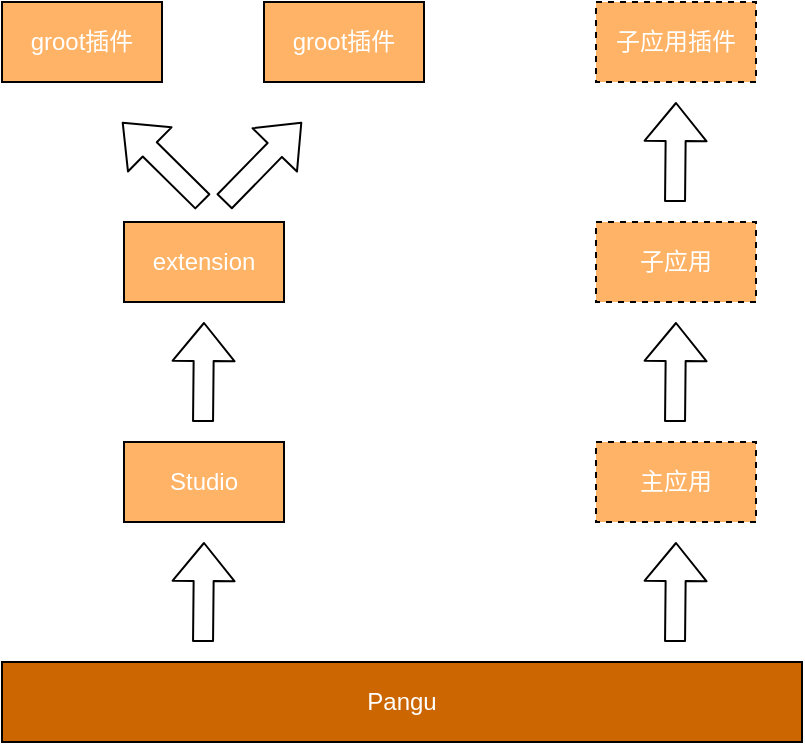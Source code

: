 <mxfile>
    <diagram id="dX5xL5w637CH2jivHBS5" name="第 1 页">
        <mxGraphModel dx="826" dy="357" grid="1" gridSize="10" guides="1" tooltips="1" connect="1" arrows="1" fold="1" page="1" pageScale="1" pageWidth="827" pageHeight="1169" math="0" shadow="0">
            <root>
                <mxCell id="0"/>
                <mxCell id="1" parent="0"/>
                <mxCell id="2" value="Pangu" style="whiteSpace=wrap;html=1;fillColor=#CC6600;fontColor=#FFFFFF;" vertex="1" parent="1">
                    <mxGeometry x="80" y="610" width="400" height="40" as="geometry"/>
                </mxCell>
                <mxCell id="5" value="Studio" style="rounded=0;whiteSpace=wrap;html=1;fontColor=#FFFFFF;fillColor=#FFB366;" vertex="1" parent="1">
                    <mxGeometry x="141" y="500" width="80" height="40" as="geometry"/>
                </mxCell>
                <mxCell id="6" value="主应用" style="rounded=0;whiteSpace=wrap;html=1;fontColor=#FFFFFF;fillColor=#FFB366;dashed=1;" vertex="1" parent="1">
                    <mxGeometry x="377" y="500" width="80" height="40" as="geometry"/>
                </mxCell>
                <mxCell id="7" value="extension" style="rounded=0;whiteSpace=wrap;html=1;fontColor=#FFFFFF;fillColor=#FFB366;" vertex="1" parent="1">
                    <mxGeometry x="141" y="390" width="80" height="40" as="geometry"/>
                </mxCell>
                <mxCell id="8" value="" style="shape=flexArrow;endArrow=classic;html=1;fontColor=#FFFFFF;" edge="1" parent="1">
                    <mxGeometry width="50" height="50" relative="1" as="geometry">
                        <mxPoint x="180.52" y="600" as="sourcePoint"/>
                        <mxPoint x="181" y="550" as="targetPoint"/>
                    </mxGeometry>
                </mxCell>
                <mxCell id="9" value="子应用" style="rounded=0;whiteSpace=wrap;html=1;fontColor=#FFFFFF;fillColor=#FFB366;dashed=1;" vertex="1" parent="1">
                    <mxGeometry x="377" y="390" width="80" height="40" as="geometry"/>
                </mxCell>
                <mxCell id="12" value="groot插件" style="rounded=0;whiteSpace=wrap;html=1;fontColor=#FFFFFF;fillColor=#FFB366;" vertex="1" parent="1">
                    <mxGeometry x="80" y="280" width="80" height="40" as="geometry"/>
                </mxCell>
                <mxCell id="15" value="" style="shape=flexArrow;endArrow=classic;html=1;fontColor=#FFFFFF;" edge="1" parent="1">
                    <mxGeometry width="50" height="50" relative="1" as="geometry">
                        <mxPoint x="180.52" y="490" as="sourcePoint"/>
                        <mxPoint x="181" y="440" as="targetPoint"/>
                    </mxGeometry>
                </mxCell>
                <mxCell id="16" value="groot插件" style="rounded=0;whiteSpace=wrap;html=1;fontColor=#FFFFFF;fillColor=#FFB366;" vertex="1" parent="1">
                    <mxGeometry x="211" y="280" width="80" height="40" as="geometry"/>
                </mxCell>
                <mxCell id="17" value="" style="shape=flexArrow;endArrow=classic;html=1;fontColor=#FFFFFF;" edge="1" parent="1">
                    <mxGeometry width="50" height="50" relative="1" as="geometry">
                        <mxPoint x="180.52" y="380" as="sourcePoint"/>
                        <mxPoint x="140" y="340" as="targetPoint"/>
                    </mxGeometry>
                </mxCell>
                <mxCell id="18" value="" style="shape=flexArrow;endArrow=classic;html=1;fontColor=#FFFFFF;" edge="1" parent="1">
                    <mxGeometry width="50" height="50" relative="1" as="geometry">
                        <mxPoint x="191" y="380" as="sourcePoint"/>
                        <mxPoint x="230" y="340" as="targetPoint"/>
                    </mxGeometry>
                </mxCell>
                <mxCell id="19" value="" style="shape=flexArrow;endArrow=classic;html=1;fontColor=#FFFFFF;" edge="1" parent="1">
                    <mxGeometry width="50" height="50" relative="1" as="geometry">
                        <mxPoint x="416.52" y="600" as="sourcePoint"/>
                        <mxPoint x="417" y="550" as="targetPoint"/>
                    </mxGeometry>
                </mxCell>
                <mxCell id="20" value="" style="shape=flexArrow;endArrow=classic;html=1;fontColor=#FFFFFF;" edge="1" parent="1">
                    <mxGeometry width="50" height="50" relative="1" as="geometry">
                        <mxPoint x="416.52" y="490" as="sourcePoint"/>
                        <mxPoint x="417" y="440" as="targetPoint"/>
                    </mxGeometry>
                </mxCell>
                <mxCell id="21" value="子应用插件" style="rounded=0;whiteSpace=wrap;html=1;fontColor=#FFFFFF;fillColor=#FFB366;dashed=1;" vertex="1" parent="1">
                    <mxGeometry x="377" y="280" width="80" height="40" as="geometry"/>
                </mxCell>
                <mxCell id="22" value="" style="shape=flexArrow;endArrow=classic;html=1;fontColor=#FFFFFF;" edge="1" parent="1">
                    <mxGeometry width="50" height="50" relative="1" as="geometry">
                        <mxPoint x="416.52" y="380" as="sourcePoint"/>
                        <mxPoint x="417" y="330" as="targetPoint"/>
                    </mxGeometry>
                </mxCell>
            </root>
        </mxGraphModel>
    </diagram>
</mxfile>